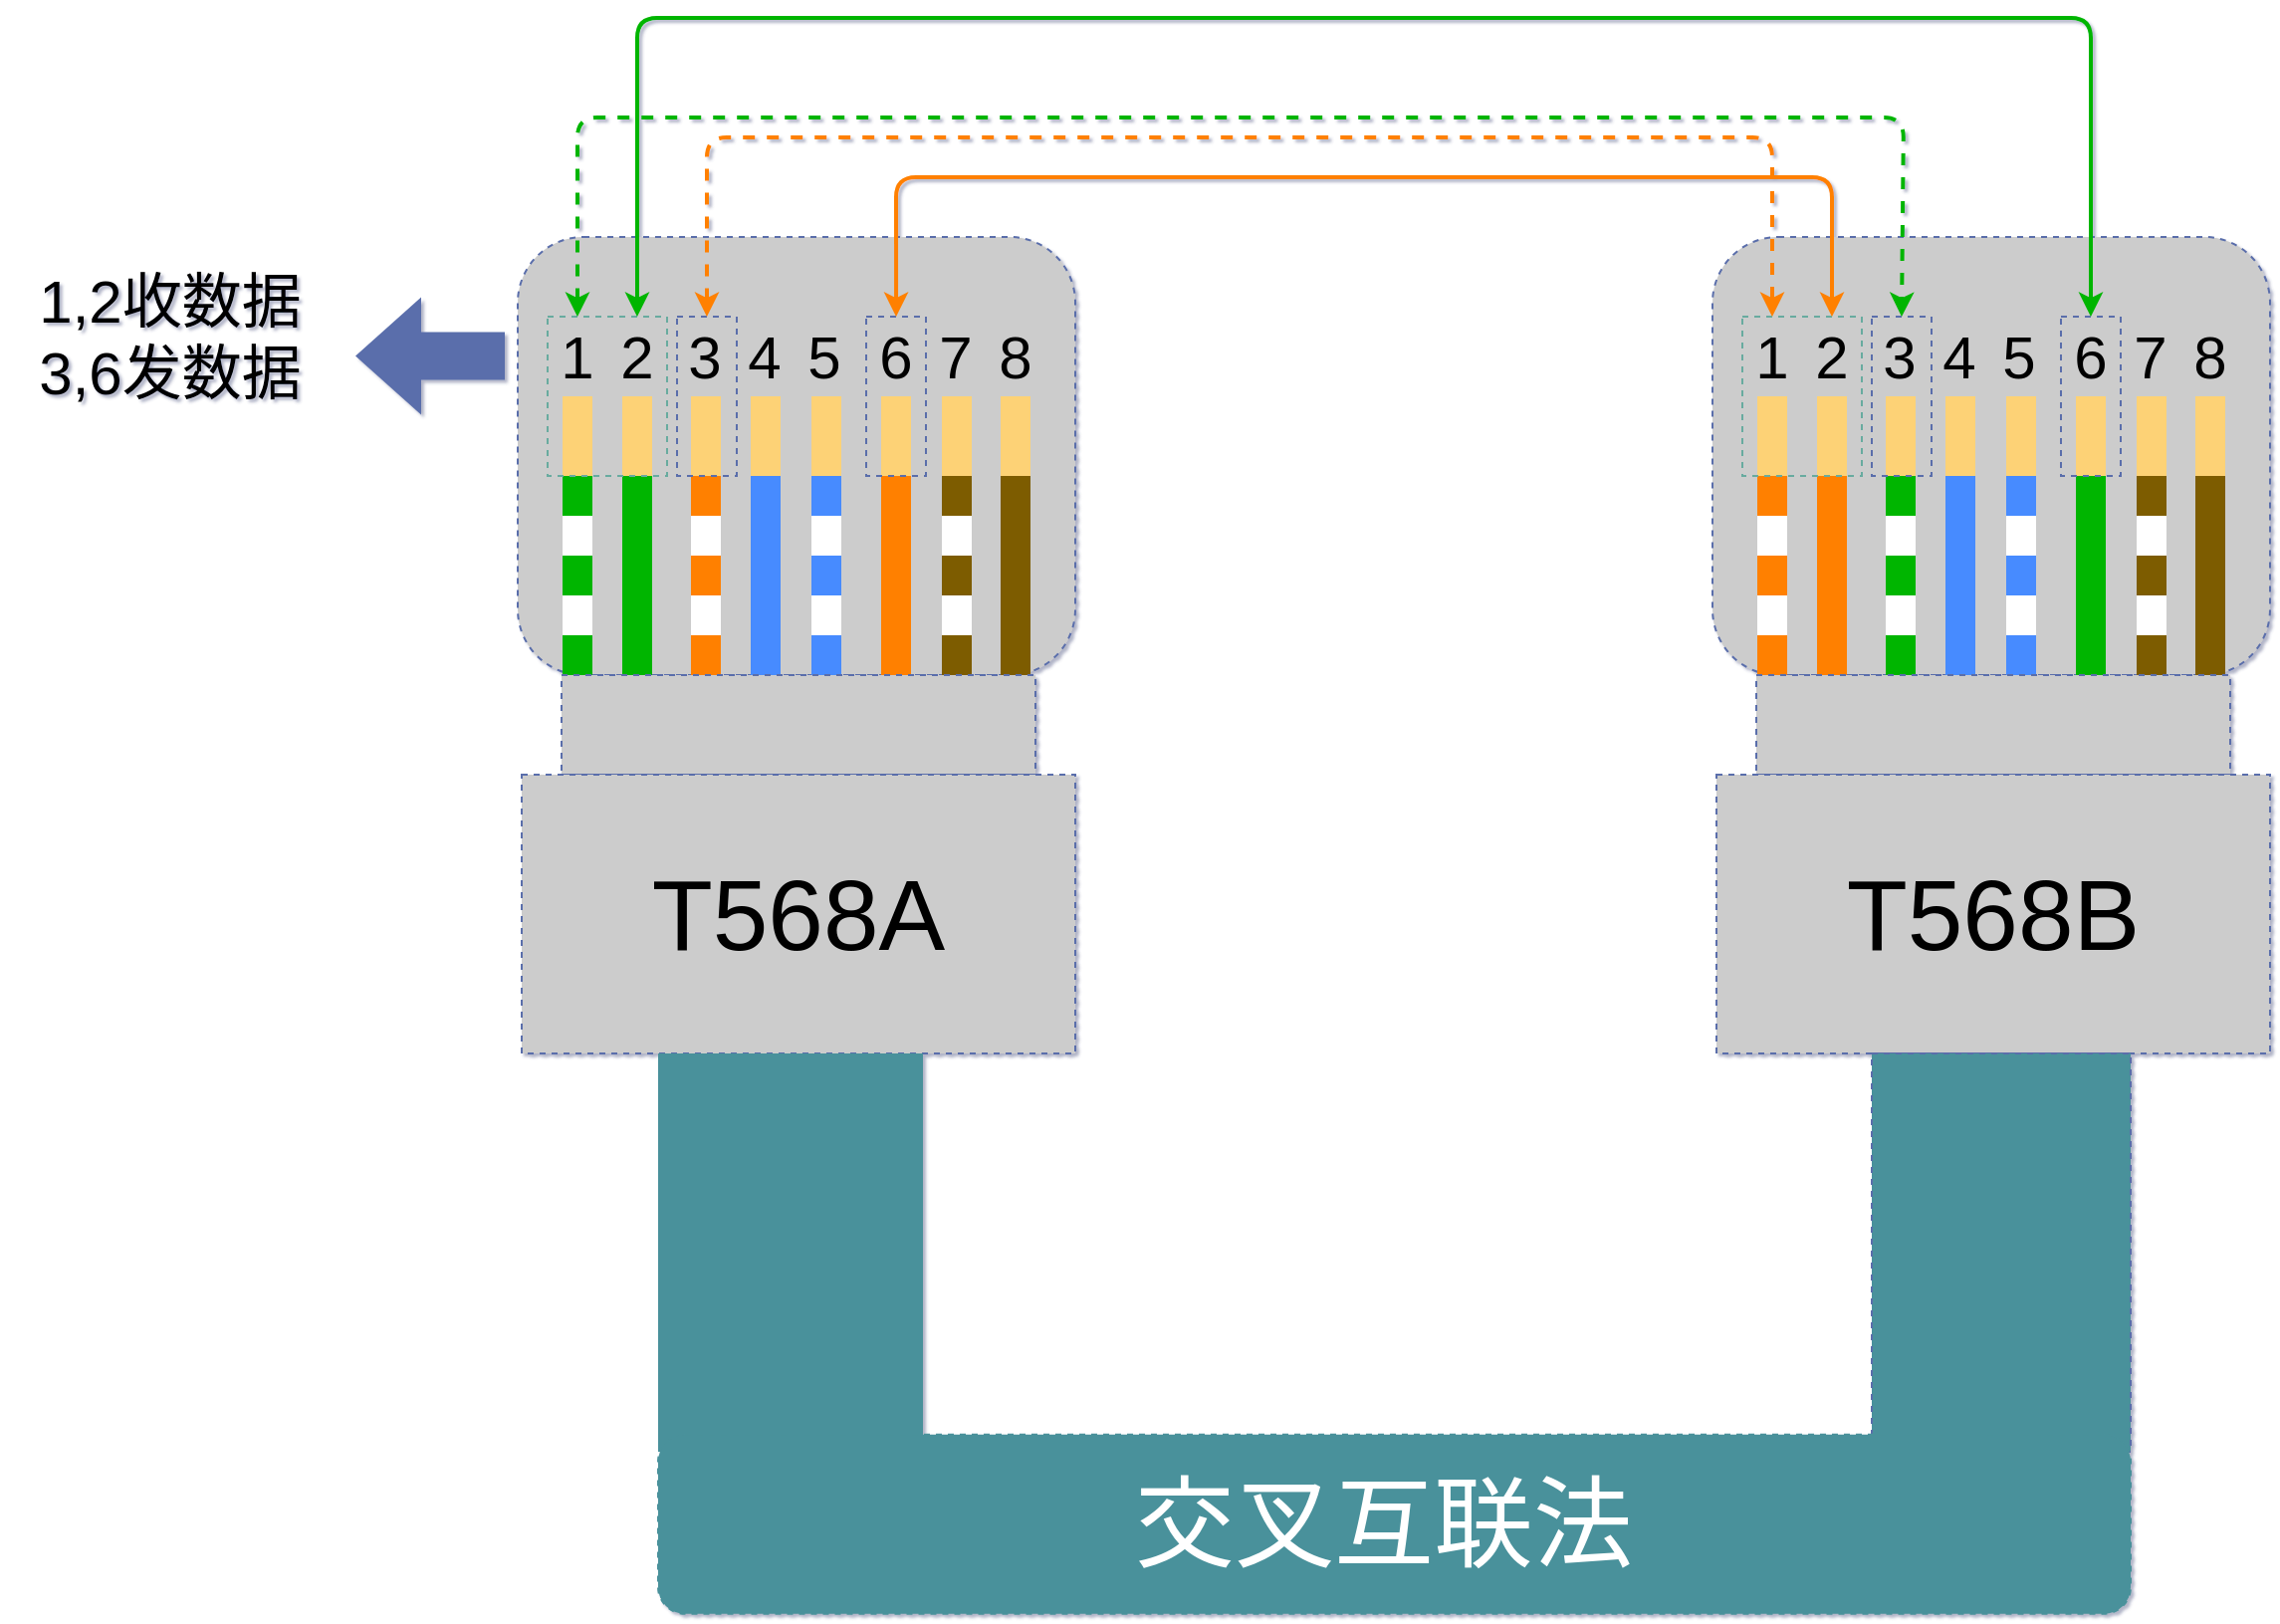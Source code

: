 <mxfile version="14.5.1" type="github">
  <diagram id="3228e29e-7158-1315-38df-8450db1d8a1d" name="Page-1">
    <mxGraphModel dx="1498" dy="590" grid="1" gridSize="10" guides="1" tooltips="1" connect="1" arrows="1" fold="1" page="1" pageScale="1" pageWidth="800" pageHeight="200" background="#ffffff" math="0" shadow="1">
      <root>
        <mxCell id="0" />
        <mxCell id="1" parent="0" />
        <mxCell id="M9zflv45pWriz8vddk0P-69" value="" style="rounded=1;whiteSpace=wrap;html=1;shadow=0;dashed=1;strokeColor=#5A6EAB;fillColor=#CCCCCC;" parent="1" vertex="1">
          <mxGeometry x="350" y="610" width="280" height="220" as="geometry" />
        </mxCell>
        <mxCell id="M9zflv45pWriz8vddk0P-8" value="" style="endArrow=none;html=1;fillColor=#00FF80;strokeWidth=15;strokeColor=#FDD276;" parent="1" edge="1">
          <mxGeometry width="50" height="50" relative="1" as="geometry">
            <mxPoint x="380" y="730" as="sourcePoint" />
            <mxPoint x="380" y="690" as="targetPoint" />
          </mxGeometry>
        </mxCell>
        <mxCell id="M9zflv45pWriz8vddk0P-9" value="" style="endArrow=none;html=1;fillColor=#00FF80;strokeWidth=15;dashed=1;strokeColor=#00B500;" parent="1" edge="1">
          <mxGeometry width="50" height="50" relative="1" as="geometry">
            <mxPoint x="380" y="750" as="sourcePoint" />
            <mxPoint x="380" y="730" as="targetPoint" />
          </mxGeometry>
        </mxCell>
        <mxCell id="M9zflv45pWriz8vddk0P-10" value="" style="endArrow=none;html=1;fillColor=#00FF80;strokeWidth=15;strokeColor=#FDD276;" parent="1" edge="1">
          <mxGeometry width="50" height="50" relative="1" as="geometry">
            <mxPoint x="410" y="730" as="sourcePoint" />
            <mxPoint x="410" y="690" as="targetPoint" />
          </mxGeometry>
        </mxCell>
        <mxCell id="M9zflv45pWriz8vddk0P-11" value="" style="endArrow=none;html=1;fillColor=#00FF80;strokeWidth=15;strokeColor=#00B500;" parent="1" edge="1">
          <mxGeometry width="50" height="50" relative="1" as="geometry">
            <mxPoint x="410" y="830" as="sourcePoint" />
            <mxPoint x="410" y="730" as="targetPoint" />
          </mxGeometry>
        </mxCell>
        <mxCell id="M9zflv45pWriz8vddk0P-12" value="" style="endArrow=none;html=1;fillColor=#00FF80;strokeWidth=15;dashed=1;strokeColor=#FFFFFF;" parent="1" edge="1">
          <mxGeometry width="50" height="50" relative="1" as="geometry">
            <mxPoint x="380" y="770" as="sourcePoint" />
            <mxPoint x="380" y="750" as="targetPoint" />
          </mxGeometry>
        </mxCell>
        <mxCell id="M9zflv45pWriz8vddk0P-13" value="" style="endArrow=none;html=1;fillColor=#00FF80;strokeWidth=15;dashed=1;strokeColor=#00B500;" parent="1" edge="1">
          <mxGeometry width="50" height="50" relative="1" as="geometry">
            <mxPoint x="380" y="790" as="sourcePoint" />
            <mxPoint x="380" y="770" as="targetPoint" />
          </mxGeometry>
        </mxCell>
        <mxCell id="M9zflv45pWriz8vddk0P-20" value="" style="endArrow=none;html=1;fillColor=#00FF80;strokeWidth=15;dashed=1;strokeColor=#FFFFFF;" parent="1" edge="1">
          <mxGeometry width="50" height="50" relative="1" as="geometry">
            <mxPoint x="380" y="810" as="sourcePoint" />
            <mxPoint x="380" y="790" as="targetPoint" />
          </mxGeometry>
        </mxCell>
        <mxCell id="M9zflv45pWriz8vddk0P-21" value="" style="endArrow=none;html=1;fillColor=#00FF80;strokeWidth=15;dashed=1;strokeColor=#00B500;" parent="1" edge="1">
          <mxGeometry width="50" height="50" relative="1" as="geometry">
            <mxPoint x="380" y="830" as="sourcePoint" />
            <mxPoint x="380" y="810" as="targetPoint" />
          </mxGeometry>
        </mxCell>
        <mxCell id="M9zflv45pWriz8vddk0P-22" value="" style="endArrow=none;html=1;fillColor=#00FF80;strokeWidth=15;strokeColor=#FDD276;" parent="1" edge="1">
          <mxGeometry width="50" height="50" relative="1" as="geometry">
            <mxPoint x="444.5" y="730" as="sourcePoint" />
            <mxPoint x="444.5" y="690" as="targetPoint" />
          </mxGeometry>
        </mxCell>
        <mxCell id="M9zflv45pWriz8vddk0P-23" value="" style="endArrow=none;html=1;fillColor=#00FF80;strokeWidth=15;dashed=1;strokeColor=#FF8000;" parent="1" edge="1">
          <mxGeometry width="50" height="50" relative="1" as="geometry">
            <mxPoint x="444.5" y="750" as="sourcePoint" />
            <mxPoint x="444.5" y="730" as="targetPoint" />
          </mxGeometry>
        </mxCell>
        <mxCell id="M9zflv45pWriz8vddk0P-24" value="" style="endArrow=none;html=1;fillColor=#00FF80;strokeWidth=15;strokeColor=#FDD276;" parent="1" edge="1">
          <mxGeometry width="50" height="50" relative="1" as="geometry">
            <mxPoint x="474.5" y="730" as="sourcePoint" />
            <mxPoint x="474.5" y="690" as="targetPoint" />
          </mxGeometry>
        </mxCell>
        <mxCell id="M9zflv45pWriz8vddk0P-25" value="" style="endArrow=none;html=1;fillColor=#00FF80;strokeWidth=15;strokeColor=#478BFF;" parent="1" edge="1">
          <mxGeometry width="50" height="50" relative="1" as="geometry">
            <mxPoint x="474.5" y="830" as="sourcePoint" />
            <mxPoint x="474.5" y="730" as="targetPoint" />
          </mxGeometry>
        </mxCell>
        <mxCell id="M9zflv45pWriz8vddk0P-26" value="" style="endArrow=none;html=1;fillColor=#00FF80;strokeWidth=15;dashed=1;strokeColor=#FFFFFF;" parent="1" edge="1">
          <mxGeometry width="50" height="50" relative="1" as="geometry">
            <mxPoint x="444.5" y="770" as="sourcePoint" />
            <mxPoint x="444.5" y="750" as="targetPoint" />
          </mxGeometry>
        </mxCell>
        <mxCell id="M9zflv45pWriz8vddk0P-27" value="" style="endArrow=none;html=1;fillColor=#00FF80;strokeWidth=15;dashed=1;strokeColor=#FF8000;" parent="1" edge="1">
          <mxGeometry width="50" height="50" relative="1" as="geometry">
            <mxPoint x="444.5" y="790" as="sourcePoint" />
            <mxPoint x="444.5" y="770" as="targetPoint" />
          </mxGeometry>
        </mxCell>
        <mxCell id="M9zflv45pWriz8vddk0P-28" value="" style="endArrow=none;html=1;fillColor=#00FF80;strokeWidth=15;dashed=1;strokeColor=#FFFFFF;" parent="1" edge="1">
          <mxGeometry width="50" height="50" relative="1" as="geometry">
            <mxPoint x="444.5" y="810" as="sourcePoint" />
            <mxPoint x="444.5" y="790" as="targetPoint" />
          </mxGeometry>
        </mxCell>
        <mxCell id="M9zflv45pWriz8vddk0P-29" value="" style="endArrow=none;html=1;fillColor=#00FF80;strokeWidth=15;dashed=1;strokeColor=#FF8000;" parent="1" edge="1">
          <mxGeometry width="50" height="50" relative="1" as="geometry">
            <mxPoint x="444.5" y="830" as="sourcePoint" />
            <mxPoint x="444.5" y="810" as="targetPoint" />
          </mxGeometry>
        </mxCell>
        <mxCell id="M9zflv45pWriz8vddk0P-30" value="" style="endArrow=none;html=1;fillColor=#00FF80;strokeWidth=15;strokeColor=#FDD276;" parent="1" edge="1">
          <mxGeometry width="50" height="50" relative="1" as="geometry">
            <mxPoint x="505" y="730" as="sourcePoint" />
            <mxPoint x="505" y="690" as="targetPoint" />
          </mxGeometry>
        </mxCell>
        <mxCell id="M9zflv45pWriz8vddk0P-31" value="" style="endArrow=none;html=1;fillColor=#00FF80;strokeWidth=15;dashed=1;strokeColor=#478BFF;" parent="1" edge="1">
          <mxGeometry width="50" height="50" relative="1" as="geometry">
            <mxPoint x="505" y="750" as="sourcePoint" />
            <mxPoint x="505" y="730" as="targetPoint" />
          </mxGeometry>
        </mxCell>
        <mxCell id="M9zflv45pWriz8vddk0P-32" value="" style="endArrow=none;html=1;fillColor=#00FF80;strokeWidth=15;dashed=1;strokeColor=#FFFFFF;" parent="1" edge="1">
          <mxGeometry width="50" height="50" relative="1" as="geometry">
            <mxPoint x="505" y="770" as="sourcePoint" />
            <mxPoint x="505" y="750" as="targetPoint" />
          </mxGeometry>
        </mxCell>
        <mxCell id="M9zflv45pWriz8vddk0P-33" value="" style="endArrow=none;html=1;fillColor=#00FF80;strokeWidth=15;dashed=1;strokeColor=#478BFF;" parent="1" edge="1">
          <mxGeometry width="50" height="50" relative="1" as="geometry">
            <mxPoint x="505" y="790" as="sourcePoint" />
            <mxPoint x="505" y="770" as="targetPoint" />
          </mxGeometry>
        </mxCell>
        <mxCell id="M9zflv45pWriz8vddk0P-34" value="" style="endArrow=none;html=1;fillColor=#00FF80;strokeWidth=15;dashed=1;strokeColor=#FFFFFF;" parent="1" edge="1">
          <mxGeometry width="50" height="50" relative="1" as="geometry">
            <mxPoint x="505" y="810" as="sourcePoint" />
            <mxPoint x="505" y="790" as="targetPoint" />
          </mxGeometry>
        </mxCell>
        <mxCell id="M9zflv45pWriz8vddk0P-35" value="" style="endArrow=none;html=1;fillColor=#00FF80;strokeWidth=15;dashed=1;strokeColor=#478BFF;" parent="1" edge="1">
          <mxGeometry width="50" height="50" relative="1" as="geometry">
            <mxPoint x="505" y="830" as="sourcePoint" />
            <mxPoint x="505" y="810" as="targetPoint" />
          </mxGeometry>
        </mxCell>
        <mxCell id="M9zflv45pWriz8vddk0P-44" value="" style="endArrow=none;html=1;fillColor=#00FF80;strokeWidth=15;strokeColor=#FDD276;" parent="1" edge="1">
          <mxGeometry width="50" height="50" relative="1" as="geometry">
            <mxPoint x="540" y="730" as="sourcePoint" />
            <mxPoint x="540" y="690" as="targetPoint" />
          </mxGeometry>
        </mxCell>
        <mxCell id="M9zflv45pWriz8vddk0P-45" value="" style="endArrow=none;html=1;fillColor=#00FF80;strokeWidth=15;strokeColor=#FF8000;" parent="1" edge="1">
          <mxGeometry width="50" height="50" relative="1" as="geometry">
            <mxPoint x="540" y="830" as="sourcePoint" />
            <mxPoint x="540" y="730" as="targetPoint" />
          </mxGeometry>
        </mxCell>
        <mxCell id="M9zflv45pWriz8vddk0P-46" value="" style="endArrow=none;html=1;fillColor=#00FF80;strokeWidth=15;strokeColor=#FDD276;" parent="1" edge="1">
          <mxGeometry width="50" height="50" relative="1" as="geometry">
            <mxPoint x="570.5" y="730" as="sourcePoint" />
            <mxPoint x="570.5" y="690" as="targetPoint" />
          </mxGeometry>
        </mxCell>
        <mxCell id="M9zflv45pWriz8vddk0P-47" value="" style="endArrow=none;html=1;fillColor=#00FF80;strokeWidth=15;dashed=1;strokeColor=#7D5C00;" parent="1" edge="1">
          <mxGeometry width="50" height="50" relative="1" as="geometry">
            <mxPoint x="570.5" y="750" as="sourcePoint" />
            <mxPoint x="570.5" y="730" as="targetPoint" />
          </mxGeometry>
        </mxCell>
        <mxCell id="M9zflv45pWriz8vddk0P-48" value="" style="endArrow=none;html=1;fillColor=#00FF80;strokeWidth=15;dashed=1;strokeColor=#FFFFFF;" parent="1" edge="1">
          <mxGeometry width="50" height="50" relative="1" as="geometry">
            <mxPoint x="570.5" y="770" as="sourcePoint" />
            <mxPoint x="570.5" y="750" as="targetPoint" />
          </mxGeometry>
        </mxCell>
        <mxCell id="M9zflv45pWriz8vddk0P-49" value="" style="endArrow=none;html=1;fillColor=#00FF80;strokeWidth=15;dashed=1;strokeColor=#7D5C00;" parent="1" edge="1">
          <mxGeometry width="50" height="50" relative="1" as="geometry">
            <mxPoint x="570.5" y="790" as="sourcePoint" />
            <mxPoint x="570.5" y="770" as="targetPoint" />
          </mxGeometry>
        </mxCell>
        <mxCell id="M9zflv45pWriz8vddk0P-50" value="" style="endArrow=none;html=1;fillColor=#00FF80;strokeWidth=15;dashed=1;strokeColor=#FFFFFF;" parent="1" edge="1">
          <mxGeometry width="50" height="50" relative="1" as="geometry">
            <mxPoint x="570.5" y="810" as="sourcePoint" />
            <mxPoint x="570.5" y="790" as="targetPoint" />
          </mxGeometry>
        </mxCell>
        <mxCell id="M9zflv45pWriz8vddk0P-51" value="" style="endArrow=none;html=1;fillColor=#00FF80;strokeWidth=15;dashed=1;strokeColor=#7D5C00;" parent="1" edge="1">
          <mxGeometry width="50" height="50" relative="1" as="geometry">
            <mxPoint x="570.5" y="830" as="sourcePoint" />
            <mxPoint x="570.5" y="810" as="targetPoint" />
          </mxGeometry>
        </mxCell>
        <mxCell id="M9zflv45pWriz8vddk0P-52" value="" style="endArrow=none;html=1;fillColor=#00FF80;strokeWidth=15;strokeColor=#FDD276;" parent="1" edge="1">
          <mxGeometry width="50" height="50" relative="1" as="geometry">
            <mxPoint x="600" y="730" as="sourcePoint" />
            <mxPoint x="600" y="690" as="targetPoint" />
          </mxGeometry>
        </mxCell>
        <mxCell id="M9zflv45pWriz8vddk0P-53" value="" style="endArrow=none;html=1;fillColor=#00FF80;strokeWidth=15;strokeColor=#7D5C00;" parent="1" edge="1">
          <mxGeometry width="50" height="50" relative="1" as="geometry">
            <mxPoint x="600" y="830" as="sourcePoint" />
            <mxPoint x="600" y="730" as="targetPoint" />
          </mxGeometry>
        </mxCell>
        <mxCell id="M9zflv45pWriz8vddk0P-54" value="&lt;font style=&quot;font-size: 30px&quot;&gt;1&lt;/font&gt;" style="text;html=1;strokeColor=none;fillColor=none;align=center;verticalAlign=middle;whiteSpace=wrap;rounded=0;shadow=0;" parent="1" vertex="1">
          <mxGeometry x="370" y="660" width="20" height="20" as="geometry" />
        </mxCell>
        <mxCell id="M9zflv45pWriz8vddk0P-56" value="&lt;font style=&quot;font-size: 30px&quot;&gt;2&lt;/font&gt;" style="text;html=1;strokeColor=none;fillColor=none;align=center;verticalAlign=middle;whiteSpace=wrap;rounded=0;shadow=0;" parent="1" vertex="1">
          <mxGeometry x="400" y="660" width="20" height="20" as="geometry" />
        </mxCell>
        <mxCell id="M9zflv45pWriz8vddk0P-57" value="&lt;font style=&quot;font-size: 30px&quot;&gt;3&lt;/font&gt;" style="text;html=1;strokeColor=none;fillColor=none;align=center;verticalAlign=middle;whiteSpace=wrap;rounded=0;shadow=0;" parent="1" vertex="1">
          <mxGeometry x="434" y="660" width="20" height="20" as="geometry" />
        </mxCell>
        <mxCell id="M9zflv45pWriz8vddk0P-58" value="&lt;font style=&quot;font-size: 30px&quot;&gt;4&lt;/font&gt;" style="text;html=1;strokeColor=none;fillColor=none;align=center;verticalAlign=middle;whiteSpace=wrap;rounded=0;shadow=0;" parent="1" vertex="1">
          <mxGeometry x="464" y="660" width="20" height="20" as="geometry" />
        </mxCell>
        <mxCell id="M9zflv45pWriz8vddk0P-59" value="&lt;font style=&quot;font-size: 30px&quot;&gt;5&lt;/font&gt;" style="text;html=1;strokeColor=none;fillColor=none;align=center;verticalAlign=middle;whiteSpace=wrap;rounded=0;shadow=0;" parent="1" vertex="1">
          <mxGeometry x="494" y="660" width="20" height="20" as="geometry" />
        </mxCell>
        <mxCell id="M9zflv45pWriz8vddk0P-60" value="&lt;font style=&quot;font-size: 30px&quot;&gt;6&lt;/font&gt;" style="text;html=1;strokeColor=none;fillColor=none;align=center;verticalAlign=middle;whiteSpace=wrap;rounded=0;shadow=0;" parent="1" vertex="1">
          <mxGeometry x="530" y="660" width="20" height="20" as="geometry" />
        </mxCell>
        <mxCell id="M9zflv45pWriz8vddk0P-61" value="&lt;font style=&quot;font-size: 30px&quot;&gt;7&lt;/font&gt;" style="text;html=1;strokeColor=none;fillColor=none;align=center;verticalAlign=middle;whiteSpace=wrap;rounded=0;shadow=0;" parent="1" vertex="1">
          <mxGeometry x="560" y="660" width="20" height="20" as="geometry" />
        </mxCell>
        <mxCell id="M9zflv45pWriz8vddk0P-62" value="&lt;font style=&quot;font-size: 30px&quot;&gt;8&lt;/font&gt;" style="text;html=1;strokeColor=none;fillColor=none;align=center;verticalAlign=middle;whiteSpace=wrap;rounded=0;shadow=0;" parent="1" vertex="1">
          <mxGeometry x="590" y="660" width="20" height="20" as="geometry" />
        </mxCell>
        <mxCell id="M9zflv45pWriz8vddk0P-63" value="" style="rounded=0;whiteSpace=wrap;html=1;shadow=0;fillColor=none;dashed=1;strokeColor=#67AB9F;" parent="1" vertex="1">
          <mxGeometry x="365" y="650" width="60" height="80" as="geometry" />
        </mxCell>
        <mxCell id="M9zflv45pWriz8vddk0P-64" value="&lt;font style=&quot;font-size: 30px&quot;&gt;1,2收数据&lt;br&gt;3,6发数据&lt;br&gt;&lt;/font&gt;" style="text;html=1;strokeColor=none;fillColor=none;align=center;verticalAlign=middle;whiteSpace=wrap;rounded=0;shadow=0;dashed=1;" parent="1" vertex="1">
          <mxGeometry x="90" y="640" width="171" height="40" as="geometry" />
        </mxCell>
        <mxCell id="M9zflv45pWriz8vddk0P-65" value="" style="rounded=0;whiteSpace=wrap;html=1;shadow=0;fillColor=none;dashed=1;strokeColor=#5A6EAB;" parent="1" vertex="1">
          <mxGeometry x="430" y="650" width="30" height="80" as="geometry" />
        </mxCell>
        <mxCell id="M9zflv45pWriz8vddk0P-66" value="" style="rounded=0;whiteSpace=wrap;html=1;shadow=0;fillColor=none;dashed=1;strokeColor=#5A6EAB;" parent="1" vertex="1">
          <mxGeometry x="525" y="650" width="30" height="80" as="geometry" />
        </mxCell>
        <mxCell id="M9zflv45pWriz8vddk0P-68" value="" style="shape=flexArrow;endArrow=classic;html=1;dashed=1;strokeWidth=15;strokeColor=none;fillColor=#5A6EAB;" parent="1" edge="1">
          <mxGeometry width="50" height="50" relative="1" as="geometry">
            <mxPoint x="351" y="669.76" as="sourcePoint" />
            <mxPoint x="261" y="669.76" as="targetPoint" />
          </mxGeometry>
        </mxCell>
        <mxCell id="M9zflv45pWriz8vddk0P-71" value="" style="rounded=0;whiteSpace=wrap;html=1;shadow=0;dashed=1;strokeColor=#5A6EAB;fillColor=#CCCCCC;" parent="1" vertex="1">
          <mxGeometry x="372" y="830" width="238" height="50" as="geometry" />
        </mxCell>
        <mxCell id="M9zflv45pWriz8vddk0P-72" value="&lt;font style=&quot;font-size: 50px&quot;&gt;T568A&lt;/font&gt;" style="rounded=0;whiteSpace=wrap;html=1;shadow=0;dashed=1;strokeColor=#5A6EAB;fillColor=#CCCCCC;" parent="1" vertex="1">
          <mxGeometry x="352" y="880" width="278" height="140" as="geometry" />
        </mxCell>
        <mxCell id="M9zflv45pWriz8vddk0P-73" value="" style="rounded=1;whiteSpace=wrap;html=1;shadow=0;dashed=1;strokeColor=#5A6EAB;fillColor=#CCCCCC;" parent="1" vertex="1">
          <mxGeometry x="950" y="610" width="280" height="220" as="geometry" />
        </mxCell>
        <mxCell id="M9zflv45pWriz8vddk0P-74" value="" style="endArrow=none;html=1;fillColor=#00FF80;strokeWidth=15;strokeColor=#FDD276;" parent="1" edge="1">
          <mxGeometry width="50" height="50" relative="1" as="geometry">
            <mxPoint x="980" y="730" as="sourcePoint" />
            <mxPoint x="980" y="690" as="targetPoint" />
          </mxGeometry>
        </mxCell>
        <mxCell id="M9zflv45pWriz8vddk0P-75" value="" style="endArrow=none;html=1;fillColor=#00FF80;strokeWidth=15;dashed=1;strokeColor=#FF8000;" parent="1" edge="1">
          <mxGeometry width="50" height="50" relative="1" as="geometry">
            <mxPoint x="980" y="750" as="sourcePoint" />
            <mxPoint x="980" y="730" as="targetPoint" />
          </mxGeometry>
        </mxCell>
        <mxCell id="M9zflv45pWriz8vddk0P-76" value="" style="endArrow=none;html=1;fillColor=#00FF80;strokeWidth=15;strokeColor=#FDD276;" parent="1" edge="1">
          <mxGeometry width="50" height="50" relative="1" as="geometry">
            <mxPoint x="1010" y="730" as="sourcePoint" />
            <mxPoint x="1010" y="690" as="targetPoint" />
          </mxGeometry>
        </mxCell>
        <mxCell id="M9zflv45pWriz8vddk0P-77" value="" style="endArrow=none;html=1;fillColor=#00FF80;strokeWidth=15;strokeColor=#FF8000;" parent="1" edge="1">
          <mxGeometry width="50" height="50" relative="1" as="geometry">
            <mxPoint x="1010" y="830" as="sourcePoint" />
            <mxPoint x="1010" y="730" as="targetPoint" />
          </mxGeometry>
        </mxCell>
        <mxCell id="M9zflv45pWriz8vddk0P-78" value="" style="endArrow=none;html=1;fillColor=#00FF80;strokeWidth=15;dashed=1;strokeColor=#FFFFFF;" parent="1" edge="1">
          <mxGeometry width="50" height="50" relative="1" as="geometry">
            <mxPoint x="980" y="770" as="sourcePoint" />
            <mxPoint x="980" y="750" as="targetPoint" />
          </mxGeometry>
        </mxCell>
        <mxCell id="M9zflv45pWriz8vddk0P-79" value="" style="endArrow=none;html=1;fillColor=#00FF80;strokeWidth=15;dashed=1;strokeColor=#FF8000;" parent="1" edge="1">
          <mxGeometry width="50" height="50" relative="1" as="geometry">
            <mxPoint x="980" y="790" as="sourcePoint" />
            <mxPoint x="980" y="770" as="targetPoint" />
          </mxGeometry>
        </mxCell>
        <mxCell id="M9zflv45pWriz8vddk0P-80" value="" style="endArrow=none;html=1;fillColor=#00FF80;strokeWidth=15;dashed=1;strokeColor=#FFFFFF;" parent="1" edge="1">
          <mxGeometry width="50" height="50" relative="1" as="geometry">
            <mxPoint x="980" y="810" as="sourcePoint" />
            <mxPoint x="980" y="790" as="targetPoint" />
          </mxGeometry>
        </mxCell>
        <mxCell id="M9zflv45pWriz8vddk0P-81" value="" style="endArrow=none;html=1;fillColor=#00FF80;strokeWidth=15;dashed=1;strokeColor=#FF8000;" parent="1" edge="1">
          <mxGeometry width="50" height="50" relative="1" as="geometry">
            <mxPoint x="980" y="830" as="sourcePoint" />
            <mxPoint x="980" y="810" as="targetPoint" />
          </mxGeometry>
        </mxCell>
        <mxCell id="M9zflv45pWriz8vddk0P-82" value="" style="endArrow=none;html=1;fillColor=#00FF80;strokeWidth=15;strokeColor=#FDD276;" parent="1" edge="1">
          <mxGeometry width="50" height="50" relative="1" as="geometry">
            <mxPoint x="1044.5" y="730" as="sourcePoint" />
            <mxPoint x="1044.5" y="690" as="targetPoint" />
          </mxGeometry>
        </mxCell>
        <mxCell id="M9zflv45pWriz8vddk0P-83" value="" style="endArrow=none;html=1;fillColor=#00FF80;strokeWidth=15;dashed=1;strokeColor=#00B500;" parent="1" edge="1">
          <mxGeometry width="50" height="50" relative="1" as="geometry">
            <mxPoint x="1044.5" y="750" as="sourcePoint" />
            <mxPoint x="1044.5" y="730" as="targetPoint" />
          </mxGeometry>
        </mxCell>
        <mxCell id="M9zflv45pWriz8vddk0P-84" value="" style="endArrow=none;html=1;fillColor=#00FF80;strokeWidth=15;strokeColor=#FDD276;" parent="1" edge="1">
          <mxGeometry width="50" height="50" relative="1" as="geometry">
            <mxPoint x="1074.5" y="730" as="sourcePoint" />
            <mxPoint x="1074.5" y="690" as="targetPoint" />
          </mxGeometry>
        </mxCell>
        <mxCell id="M9zflv45pWriz8vddk0P-85" value="" style="endArrow=none;html=1;fillColor=#00FF80;strokeWidth=15;strokeColor=#478BFF;" parent="1" edge="1">
          <mxGeometry width="50" height="50" relative="1" as="geometry">
            <mxPoint x="1074.5" y="830" as="sourcePoint" />
            <mxPoint x="1074.5" y="730" as="targetPoint" />
          </mxGeometry>
        </mxCell>
        <mxCell id="M9zflv45pWriz8vddk0P-86" value="" style="endArrow=none;html=1;fillColor=#00FF80;strokeWidth=15;dashed=1;strokeColor=#FFFFFF;" parent="1" edge="1">
          <mxGeometry width="50" height="50" relative="1" as="geometry">
            <mxPoint x="1044.5" y="770" as="sourcePoint" />
            <mxPoint x="1044.5" y="750" as="targetPoint" />
          </mxGeometry>
        </mxCell>
        <mxCell id="M9zflv45pWriz8vddk0P-87" value="" style="endArrow=none;html=1;fillColor=#00FF80;strokeWidth=15;dashed=1;strokeColor=#00B500;" parent="1" edge="1">
          <mxGeometry width="50" height="50" relative="1" as="geometry">
            <mxPoint x="1044.5" y="790" as="sourcePoint" />
            <mxPoint x="1044.5" y="770" as="targetPoint" />
          </mxGeometry>
        </mxCell>
        <mxCell id="M9zflv45pWriz8vddk0P-88" value="" style="endArrow=none;html=1;fillColor=#00FF80;strokeWidth=15;dashed=1;strokeColor=#FFFFFF;" parent="1" edge="1">
          <mxGeometry width="50" height="50" relative="1" as="geometry">
            <mxPoint x="1044.5" y="810" as="sourcePoint" />
            <mxPoint x="1044.5" y="790" as="targetPoint" />
          </mxGeometry>
        </mxCell>
        <mxCell id="M9zflv45pWriz8vddk0P-89" value="" style="endArrow=none;html=1;fillColor=#00FF80;strokeWidth=15;dashed=1;strokeColor=#00B500;" parent="1" edge="1">
          <mxGeometry width="50" height="50" relative="1" as="geometry">
            <mxPoint x="1044.5" y="830" as="sourcePoint" />
            <mxPoint x="1044.5" y="810" as="targetPoint" />
          </mxGeometry>
        </mxCell>
        <mxCell id="M9zflv45pWriz8vddk0P-90" value="" style="endArrow=none;html=1;fillColor=#00FF80;strokeWidth=15;strokeColor=#FDD276;" parent="1" edge="1">
          <mxGeometry width="50" height="50" relative="1" as="geometry">
            <mxPoint x="1105" y="730" as="sourcePoint" />
            <mxPoint x="1105" y="690" as="targetPoint" />
          </mxGeometry>
        </mxCell>
        <mxCell id="M9zflv45pWriz8vddk0P-91" value="" style="endArrow=none;html=1;fillColor=#00FF80;strokeWidth=15;dashed=1;strokeColor=#478BFF;" parent="1" edge="1">
          <mxGeometry width="50" height="50" relative="1" as="geometry">
            <mxPoint x="1105" y="750" as="sourcePoint" />
            <mxPoint x="1105" y="730" as="targetPoint" />
          </mxGeometry>
        </mxCell>
        <mxCell id="M9zflv45pWriz8vddk0P-92" value="" style="endArrow=none;html=1;fillColor=#00FF80;strokeWidth=15;dashed=1;strokeColor=#FFFFFF;" parent="1" edge="1">
          <mxGeometry width="50" height="50" relative="1" as="geometry">
            <mxPoint x="1105" y="770" as="sourcePoint" />
            <mxPoint x="1105" y="750" as="targetPoint" />
          </mxGeometry>
        </mxCell>
        <mxCell id="M9zflv45pWriz8vddk0P-93" value="" style="endArrow=none;html=1;fillColor=#00FF80;strokeWidth=15;dashed=1;strokeColor=#478BFF;" parent="1" edge="1">
          <mxGeometry width="50" height="50" relative="1" as="geometry">
            <mxPoint x="1105" y="790" as="sourcePoint" />
            <mxPoint x="1105" y="770" as="targetPoint" />
          </mxGeometry>
        </mxCell>
        <mxCell id="M9zflv45pWriz8vddk0P-94" value="" style="endArrow=none;html=1;fillColor=#00FF80;strokeWidth=15;dashed=1;strokeColor=#FFFFFF;" parent="1" edge="1">
          <mxGeometry width="50" height="50" relative="1" as="geometry">
            <mxPoint x="1105" y="810" as="sourcePoint" />
            <mxPoint x="1105" y="790" as="targetPoint" />
          </mxGeometry>
        </mxCell>
        <mxCell id="M9zflv45pWriz8vddk0P-95" value="" style="endArrow=none;html=1;fillColor=#00FF80;strokeWidth=15;dashed=1;strokeColor=#478BFF;" parent="1" edge="1">
          <mxGeometry width="50" height="50" relative="1" as="geometry">
            <mxPoint x="1105" y="830" as="sourcePoint" />
            <mxPoint x="1105" y="810" as="targetPoint" />
          </mxGeometry>
        </mxCell>
        <mxCell id="M9zflv45pWriz8vddk0P-96" value="" style="endArrow=none;html=1;fillColor=#00FF80;strokeWidth=15;strokeColor=#FDD276;" parent="1" edge="1">
          <mxGeometry width="50" height="50" relative="1" as="geometry">
            <mxPoint x="1140" y="730" as="sourcePoint" />
            <mxPoint x="1140" y="690" as="targetPoint" />
          </mxGeometry>
        </mxCell>
        <mxCell id="M9zflv45pWriz8vddk0P-97" value="" style="endArrow=none;html=1;fillColor=#00FF80;strokeWidth=15;strokeColor=#00B500;" parent="1" edge="1">
          <mxGeometry width="50" height="50" relative="1" as="geometry">
            <mxPoint x="1140" y="830" as="sourcePoint" />
            <mxPoint x="1140" y="730" as="targetPoint" />
          </mxGeometry>
        </mxCell>
        <mxCell id="M9zflv45pWriz8vddk0P-98" value="" style="endArrow=none;html=1;fillColor=#00FF80;strokeWidth=15;strokeColor=#FDD276;" parent="1" edge="1">
          <mxGeometry width="50" height="50" relative="1" as="geometry">
            <mxPoint x="1170.5" y="730" as="sourcePoint" />
            <mxPoint x="1170.5" y="690" as="targetPoint" />
          </mxGeometry>
        </mxCell>
        <mxCell id="M9zflv45pWriz8vddk0P-99" value="" style="endArrow=none;html=1;fillColor=#00FF80;strokeWidth=15;dashed=1;strokeColor=#7D5C00;" parent="1" edge="1">
          <mxGeometry width="50" height="50" relative="1" as="geometry">
            <mxPoint x="1170.5" y="750" as="sourcePoint" />
            <mxPoint x="1170.5" y="730" as="targetPoint" />
          </mxGeometry>
        </mxCell>
        <mxCell id="M9zflv45pWriz8vddk0P-100" value="" style="endArrow=none;html=1;fillColor=#00FF80;strokeWidth=15;dashed=1;strokeColor=#FFFFFF;" parent="1" edge="1">
          <mxGeometry width="50" height="50" relative="1" as="geometry">
            <mxPoint x="1170.5" y="770" as="sourcePoint" />
            <mxPoint x="1170.5" y="750" as="targetPoint" />
          </mxGeometry>
        </mxCell>
        <mxCell id="M9zflv45pWriz8vddk0P-101" value="" style="endArrow=none;html=1;fillColor=#00FF80;strokeWidth=15;dashed=1;strokeColor=#7D5C00;" parent="1" edge="1">
          <mxGeometry width="50" height="50" relative="1" as="geometry">
            <mxPoint x="1170.5" y="790" as="sourcePoint" />
            <mxPoint x="1170.5" y="770" as="targetPoint" />
          </mxGeometry>
        </mxCell>
        <mxCell id="M9zflv45pWriz8vddk0P-102" value="" style="endArrow=none;html=1;fillColor=#00FF80;strokeWidth=15;dashed=1;strokeColor=#FFFFFF;" parent="1" edge="1">
          <mxGeometry width="50" height="50" relative="1" as="geometry">
            <mxPoint x="1170.5" y="810" as="sourcePoint" />
            <mxPoint x="1170.5" y="790" as="targetPoint" />
          </mxGeometry>
        </mxCell>
        <mxCell id="M9zflv45pWriz8vddk0P-103" value="" style="endArrow=none;html=1;fillColor=#00FF80;strokeWidth=15;dashed=1;strokeColor=#7D5C00;" parent="1" edge="1">
          <mxGeometry width="50" height="50" relative="1" as="geometry">
            <mxPoint x="1170.5" y="830" as="sourcePoint" />
            <mxPoint x="1170.5" y="810" as="targetPoint" />
          </mxGeometry>
        </mxCell>
        <mxCell id="M9zflv45pWriz8vddk0P-104" value="" style="endArrow=none;html=1;fillColor=#00FF80;strokeWidth=15;strokeColor=#FDD276;" parent="1" edge="1">
          <mxGeometry width="50" height="50" relative="1" as="geometry">
            <mxPoint x="1200" y="730" as="sourcePoint" />
            <mxPoint x="1200" y="690" as="targetPoint" />
          </mxGeometry>
        </mxCell>
        <mxCell id="M9zflv45pWriz8vddk0P-105" value="" style="endArrow=none;html=1;fillColor=#00FF80;strokeWidth=15;strokeColor=#7D5C00;" parent="1" edge="1">
          <mxGeometry width="50" height="50" relative="1" as="geometry">
            <mxPoint x="1200" y="830" as="sourcePoint" />
            <mxPoint x="1200" y="730" as="targetPoint" />
          </mxGeometry>
        </mxCell>
        <mxCell id="M9zflv45pWriz8vddk0P-106" value="&lt;font style=&quot;font-size: 30px&quot;&gt;1&lt;/font&gt;" style="text;html=1;strokeColor=none;fillColor=none;align=center;verticalAlign=middle;whiteSpace=wrap;rounded=0;shadow=0;" parent="1" vertex="1">
          <mxGeometry x="970" y="660" width="20" height="20" as="geometry" />
        </mxCell>
        <mxCell id="M9zflv45pWriz8vddk0P-107" value="&lt;font style=&quot;font-size: 30px&quot;&gt;2&lt;/font&gt;" style="text;html=1;strokeColor=none;fillColor=none;align=center;verticalAlign=middle;whiteSpace=wrap;rounded=0;shadow=0;" parent="1" vertex="1">
          <mxGeometry x="1000" y="660" width="20" height="20" as="geometry" />
        </mxCell>
        <mxCell id="M9zflv45pWriz8vddk0P-108" value="&lt;font style=&quot;font-size: 30px&quot;&gt;3&lt;/font&gt;" style="text;html=1;strokeColor=none;fillColor=none;align=center;verticalAlign=middle;whiteSpace=wrap;rounded=0;shadow=0;" parent="1" vertex="1">
          <mxGeometry x="1034" y="660" width="20" height="20" as="geometry" />
        </mxCell>
        <mxCell id="M9zflv45pWriz8vddk0P-109" value="&lt;font style=&quot;font-size: 30px&quot;&gt;4&lt;/font&gt;" style="text;html=1;strokeColor=none;fillColor=none;align=center;verticalAlign=middle;whiteSpace=wrap;rounded=0;shadow=0;" parent="1" vertex="1">
          <mxGeometry x="1064" y="660" width="20" height="20" as="geometry" />
        </mxCell>
        <mxCell id="M9zflv45pWriz8vddk0P-110" value="&lt;font style=&quot;font-size: 30px&quot;&gt;5&lt;/font&gt;" style="text;html=1;strokeColor=none;fillColor=none;align=center;verticalAlign=middle;whiteSpace=wrap;rounded=0;shadow=0;" parent="1" vertex="1">
          <mxGeometry x="1094" y="660" width="20" height="20" as="geometry" />
        </mxCell>
        <mxCell id="M9zflv45pWriz8vddk0P-111" value="&lt;font style=&quot;font-size: 30px&quot;&gt;6&lt;/font&gt;" style="text;html=1;strokeColor=none;fillColor=none;align=center;verticalAlign=middle;whiteSpace=wrap;rounded=0;shadow=0;" parent="1" vertex="1">
          <mxGeometry x="1130" y="660" width="20" height="20" as="geometry" />
        </mxCell>
        <mxCell id="M9zflv45pWriz8vddk0P-112" value="&lt;font style=&quot;font-size: 30px&quot;&gt;7&lt;/font&gt;" style="text;html=1;strokeColor=none;fillColor=none;align=center;verticalAlign=middle;whiteSpace=wrap;rounded=0;shadow=0;" parent="1" vertex="1">
          <mxGeometry x="1160" y="660" width="20" height="20" as="geometry" />
        </mxCell>
        <mxCell id="M9zflv45pWriz8vddk0P-113" value="&lt;font style=&quot;font-size: 30px&quot;&gt;8&lt;/font&gt;" style="text;html=1;strokeColor=none;fillColor=none;align=center;verticalAlign=middle;whiteSpace=wrap;rounded=0;shadow=0;" parent="1" vertex="1">
          <mxGeometry x="1190" y="660" width="20" height="20" as="geometry" />
        </mxCell>
        <mxCell id="M9zflv45pWriz8vddk0P-114" value="" style="rounded=0;whiteSpace=wrap;html=1;shadow=0;fillColor=none;dashed=1;strokeColor=#67AB9F;" parent="1" vertex="1">
          <mxGeometry x="965" y="650" width="60" height="80" as="geometry" />
        </mxCell>
        <mxCell id="M9zflv45pWriz8vddk0P-116" value="" style="rounded=0;whiteSpace=wrap;html=1;shadow=0;fillColor=none;dashed=1;strokeColor=#5A6EAB;" parent="1" vertex="1">
          <mxGeometry x="1030" y="650" width="30" height="80" as="geometry" />
        </mxCell>
        <mxCell id="M9zflv45pWriz8vddk0P-117" value="" style="rounded=0;whiteSpace=wrap;html=1;shadow=0;fillColor=none;dashed=1;strokeColor=#5A6EAB;" parent="1" vertex="1">
          <mxGeometry x="1125" y="650" width="30" height="80" as="geometry" />
        </mxCell>
        <mxCell id="M9zflv45pWriz8vddk0P-119" value="" style="rounded=0;whiteSpace=wrap;html=1;shadow=0;dashed=1;strokeColor=#5A6EAB;fillColor=#CCCCCC;" parent="1" vertex="1">
          <mxGeometry x="972" y="830" width="238" height="50" as="geometry" />
        </mxCell>
        <mxCell id="M9zflv45pWriz8vddk0P-120" value="&lt;font style=&quot;font-size: 50px&quot;&gt;T568B&lt;/font&gt;" style="rounded=0;whiteSpace=wrap;html=1;shadow=0;dashed=1;strokeColor=#5A6EAB;fillColor=#CCCCCC;" parent="1" vertex="1">
          <mxGeometry x="952" y="880" width="278" height="140" as="geometry" />
        </mxCell>
        <mxCell id="M9zflv45pWriz8vddk0P-121" value="" style="rounded=0;whiteSpace=wrap;html=1;shadow=0;dashed=1;strokeColor=none;fontColor=#4A919B;fillColor=#4A919B;" parent="1" vertex="1">
          <mxGeometry x="420.5" y="1020" width="133" height="200" as="geometry" />
        </mxCell>
        <mxCell id="M9zflv45pWriz8vddk0P-122" value="" style="rounded=0;whiteSpace=wrap;html=1;shadow=0;dashed=1;strokeColor=#5A6EAB;fillColor=#4A919B;" parent="1" vertex="1">
          <mxGeometry x="1030" y="1020" width="130" height="200" as="geometry" />
        </mxCell>
        <mxCell id="M9zflv45pWriz8vddk0P-123" value="" style="rounded=1;whiteSpace=wrap;html=1;shadow=0;dashed=1;strokeColor=#4A919B;fillColor=#4A919B;" parent="1" vertex="1">
          <mxGeometry x="420.5" y="1211.41" width="739.5" height="90" as="geometry" />
        </mxCell>
        <mxCell id="M9zflv45pWriz8vddk0P-126" value="" style="endArrow=classic;startArrow=classic;html=1;strokeColor=#00B500;strokeWidth=2;fillColor=#5A6EAB;exitX=0.25;exitY=0;exitDx=0;exitDy=0;entryX=0.5;entryY=0;entryDx=0;entryDy=0;dashed=1;" parent="1" source="M9zflv45pWriz8vddk0P-63" target="M9zflv45pWriz8vddk0P-116" edge="1">
          <mxGeometry width="50" height="50" relative="1" as="geometry">
            <mxPoint x="380" y="580" as="sourcePoint" />
            <mxPoint x="1046" y="580" as="targetPoint" />
            <Array as="points">
              <mxPoint x="380" y="550" />
              <mxPoint x="1046" y="550" />
            </Array>
          </mxGeometry>
        </mxCell>
        <mxCell id="M9zflv45pWriz8vddk0P-127" value="" style="endArrow=classic;startArrow=classic;html=1;strokeWidth=2;fillColor=#5A6EAB;exitX=0.5;exitY=0;exitDx=0;exitDy=0;entryX=0.25;entryY=0;entryDx=0;entryDy=0;strokeColor=#FF8000;dashed=1;" parent="1" source="M9zflv45pWriz8vddk0P-65" target="M9zflv45pWriz8vddk0P-114" edge="1">
          <mxGeometry width="50" height="50" relative="1" as="geometry">
            <mxPoint x="390" y="660" as="sourcePoint" />
            <mxPoint x="1055" y="660" as="targetPoint" />
            <Array as="points">
              <mxPoint x="445" y="560" />
              <mxPoint x="980" y="560" />
            </Array>
          </mxGeometry>
        </mxCell>
        <mxCell id="M9zflv45pWriz8vddk0P-128" value="" style="endArrow=classic;startArrow=classic;html=1;strokeColor=#00B500;strokeWidth=2;fillColor=#5A6EAB;exitX=0.75;exitY=0;exitDx=0;exitDy=0;entryX=0.5;entryY=0;entryDx=0;entryDy=0;" parent="1" source="M9zflv45pWriz8vddk0P-63" target="M9zflv45pWriz8vddk0P-117" edge="1">
          <mxGeometry width="50" height="50" relative="1" as="geometry">
            <mxPoint x="407" y="600" as="sourcePoint" />
            <mxPoint x="1072" y="600" as="targetPoint" />
            <Array as="points">
              <mxPoint x="410" y="500" />
              <mxPoint x="1140" y="500" />
            </Array>
          </mxGeometry>
        </mxCell>
        <mxCell id="M9zflv45pWriz8vddk0P-129" value="" style="endArrow=classic;startArrow=classic;html=1;strokeWidth=2;fillColor=#5A6EAB;exitX=0.5;exitY=0;exitDx=0;exitDy=0;entryX=0.75;entryY=0;entryDx=0;entryDy=0;strokeColor=#FF8000;" parent="1" target="M9zflv45pWriz8vddk0P-114" edge="1">
          <mxGeometry width="50" height="50" relative="1" as="geometry">
            <mxPoint x="540.04" y="650" as="sourcePoint" />
            <mxPoint x="1075.04" y="650" as="targetPoint" />
            <Array as="points">
              <mxPoint x="540" y="580" />
              <mxPoint x="810" y="580" />
              <mxPoint x="1010" y="580" />
            </Array>
          </mxGeometry>
        </mxCell>
        <mxCell id="M9zflv45pWriz8vddk0P-130" value="&lt;font style=&quot;font-size: 50px&quot;&gt;交叉互联法&lt;/font&gt;" style="text;html=1;strokeColor=none;fillColor=none;align=center;verticalAlign=middle;whiteSpace=wrap;rounded=0;shadow=0;dashed=1;labelBackgroundColor=none;fontColor=#FFFFFF;" parent="1" vertex="1">
          <mxGeometry x="650" y="1251.41" width="270" height="10" as="geometry" />
        </mxCell>
      </root>
    </mxGraphModel>
  </diagram>
</mxfile>
